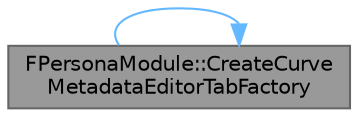 digraph "FPersonaModule::CreateCurveMetadataEditorTabFactory"
{
 // INTERACTIVE_SVG=YES
 // LATEX_PDF_SIZE
  bgcolor="transparent";
  edge [fontname=Helvetica,fontsize=10,labelfontname=Helvetica,labelfontsize=10];
  node [fontname=Helvetica,fontsize=10,shape=box,height=0.2,width=0.4];
  rankdir="LR";
  Node1 [id="Node000001",label="FPersonaModule::CreateCurve\lMetadataEditorTabFactory",height=0.2,width=0.4,color="gray40", fillcolor="grey60", style="filled", fontcolor="black",tooltip="Create a skeleton curve metadata editor tab factory."];
  Node1 -> Node1 [id="edge1_Node000001_Node000001",color="steelblue1",style="solid",tooltip=" "];
}
